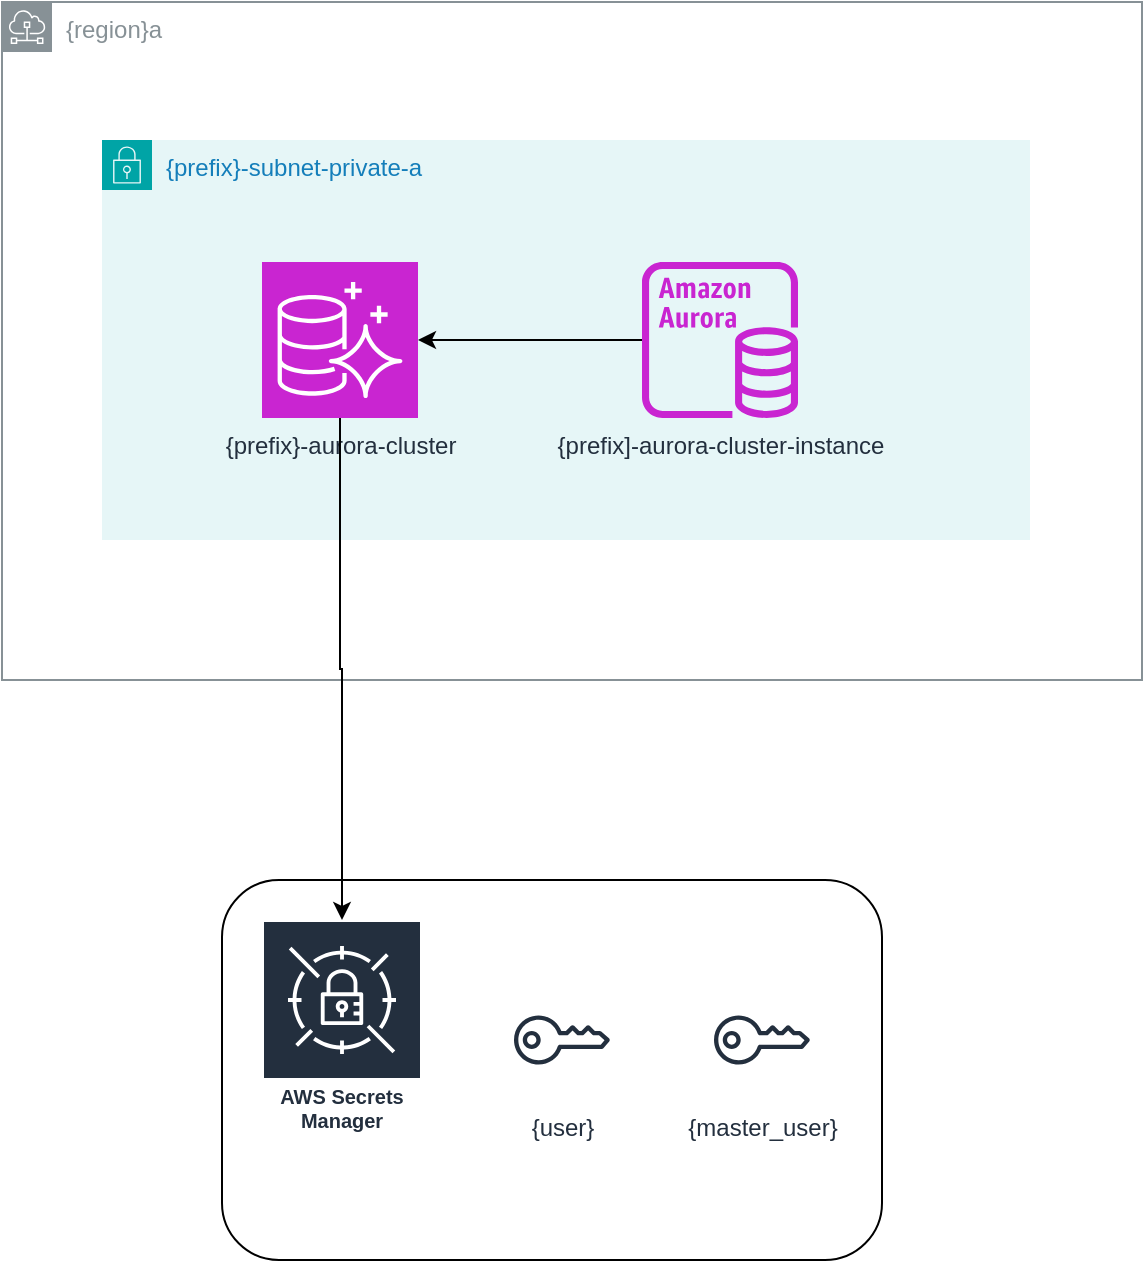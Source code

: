 <mxfile version="24.7.5">
  <diagram id="5Z0_vwVLeiELlY69XmiY" name="ページ1">
    <mxGraphModel dx="1704" dy="1036" grid="1" gridSize="10" guides="1" tooltips="1" connect="1" arrows="1" fold="1" page="1" pageScale="1" pageWidth="1169" pageHeight="827" math="0" shadow="0">
      <root>
        <mxCell id="0" />
        <mxCell id="1" parent="0" />
        <mxCell id="3bq4728PctN0jSBunGzd-7" value="{region}a" style="sketch=0;outlineConnect=0;gradientColor=none;html=1;whiteSpace=wrap;fontSize=12;fontStyle=0;shape=mxgraph.aws4.group;grIcon=mxgraph.aws4.group_subnet;strokeColor=#879196;fillColor=none;verticalAlign=top;align=left;spacingLeft=30;fontColor=#879196;dashed=0;" vertex="1" parent="1">
          <mxGeometry x="110" y="41" width="570" height="339" as="geometry" />
        </mxCell>
        <mxCell id="3bq4728PctN0jSBunGzd-3" value="{prefix}-subnet-private-a" style="points=[[0,0],[0.25,0],[0.5,0],[0.75,0],[1,0],[1,0.25],[1,0.5],[1,0.75],[1,1],[0.75,1],[0.5,1],[0.25,1],[0,1],[0,0.75],[0,0.5],[0,0.25]];outlineConnect=0;gradientColor=none;html=1;whiteSpace=wrap;fontSize=12;fontStyle=0;container=1;pointerEvents=0;collapsible=0;recursiveResize=0;shape=mxgraph.aws4.group;grIcon=mxgraph.aws4.group_security_group;grStroke=0;strokeColor=#00A4A6;fillColor=#E6F6F7;verticalAlign=top;align=left;spacingLeft=30;fontColor=#147EBA;dashed=0;" vertex="1" parent="1">
          <mxGeometry x="160" y="110" width="464" height="200" as="geometry" />
        </mxCell>
        <mxCell id="3bq4728PctN0jSBunGzd-6" style="edgeStyle=orthogonalEdgeStyle;rounded=0;orthogonalLoop=1;jettySize=auto;html=1;" edge="1" parent="3bq4728PctN0jSBunGzd-3" source="3bq4728PctN0jSBunGzd-2" target="3bq4728PctN0jSBunGzd-5">
          <mxGeometry relative="1" as="geometry" />
        </mxCell>
        <mxCell id="3bq4728PctN0jSBunGzd-2" value="{prefix]-aurora-cluster-instance" style="sketch=0;outlineConnect=0;fontColor=#232F3E;gradientColor=none;fillColor=#C925D1;strokeColor=none;dashed=0;verticalLabelPosition=bottom;verticalAlign=top;align=center;html=1;fontSize=12;fontStyle=0;aspect=fixed;pointerEvents=1;shape=mxgraph.aws4.aurora_instance;" vertex="1" parent="3bq4728PctN0jSBunGzd-3">
          <mxGeometry x="270" y="61" width="78" height="78" as="geometry" />
        </mxCell>
        <mxCell id="3bq4728PctN0jSBunGzd-5" value="{prefix}-aurora-cluster" style="sketch=0;points=[[0,0,0],[0.25,0,0],[0.5,0,0],[0.75,0,0],[1,0,0],[0,1,0],[0.25,1,0],[0.5,1,0],[0.75,1,0],[1,1,0],[0,0.25,0],[0,0.5,0],[0,0.75,0],[1,0.25,0],[1,0.5,0],[1,0.75,0]];outlineConnect=0;fontColor=#232F3E;fillColor=#C925D1;strokeColor=#ffffff;dashed=0;verticalLabelPosition=bottom;verticalAlign=top;align=center;html=1;fontSize=12;fontStyle=0;aspect=fixed;shape=mxgraph.aws4.resourceIcon;resIcon=mxgraph.aws4.aurora;" vertex="1" parent="3bq4728PctN0jSBunGzd-3">
          <mxGeometry x="80" y="61" width="78" height="78" as="geometry" />
        </mxCell>
        <mxCell id="3bq4728PctN0jSBunGzd-14" value="" style="group" vertex="1" connectable="0" parent="1">
          <mxGeometry x="220" y="480" width="330" height="190" as="geometry" />
        </mxCell>
        <mxCell id="3bq4728PctN0jSBunGzd-13" value="" style="rounded=1;whiteSpace=wrap;html=1;" vertex="1" parent="3bq4728PctN0jSBunGzd-14">
          <mxGeometry width="330" height="190" as="geometry" />
        </mxCell>
        <mxCell id="3bq4728PctN0jSBunGzd-8" value="AWS Secrets Manager" style="sketch=0;outlineConnect=0;fontColor=#232F3E;gradientColor=none;strokeColor=#ffffff;fillColor=#232F3E;dashed=0;verticalLabelPosition=middle;verticalAlign=bottom;align=center;html=1;whiteSpace=wrap;fontSize=10;fontStyle=1;spacing=3;shape=mxgraph.aws4.productIcon;prIcon=mxgraph.aws4.secrets_manager;" vertex="1" parent="3bq4728PctN0jSBunGzd-14">
          <mxGeometry x="20" y="20" width="80" height="110" as="geometry" />
        </mxCell>
        <mxCell id="3bq4728PctN0jSBunGzd-9" value="{user}" style="sketch=0;outlineConnect=0;fontColor=#232F3E;gradientColor=none;strokeColor=#232F3E;fillColor=#ffffff;dashed=0;verticalLabelPosition=bottom;verticalAlign=top;align=center;html=1;fontSize=12;fontStyle=0;aspect=fixed;shape=mxgraph.aws4.resourceIcon;resIcon=mxgraph.aws4.addon;" vertex="1" parent="3bq4728PctN0jSBunGzd-14">
          <mxGeometry x="140" y="50" width="60" height="60" as="geometry" />
        </mxCell>
        <mxCell id="3bq4728PctN0jSBunGzd-12" value="{master_user}" style="sketch=0;outlineConnect=0;fontColor=#232F3E;gradientColor=none;strokeColor=#232F3E;fillColor=#ffffff;dashed=0;verticalLabelPosition=bottom;verticalAlign=top;align=center;html=1;fontSize=12;fontStyle=0;aspect=fixed;shape=mxgraph.aws4.resourceIcon;resIcon=mxgraph.aws4.addon;" vertex="1" parent="3bq4728PctN0jSBunGzd-14">
          <mxGeometry x="240" y="50" width="60" height="60" as="geometry" />
        </mxCell>
        <mxCell id="3bq4728PctN0jSBunGzd-16" style="edgeStyle=orthogonalEdgeStyle;rounded=0;orthogonalLoop=1;jettySize=auto;html=1;" edge="1" parent="1" source="3bq4728PctN0jSBunGzd-5" target="3bq4728PctN0jSBunGzd-8">
          <mxGeometry relative="1" as="geometry" />
        </mxCell>
      </root>
    </mxGraphModel>
  </diagram>
</mxfile>
